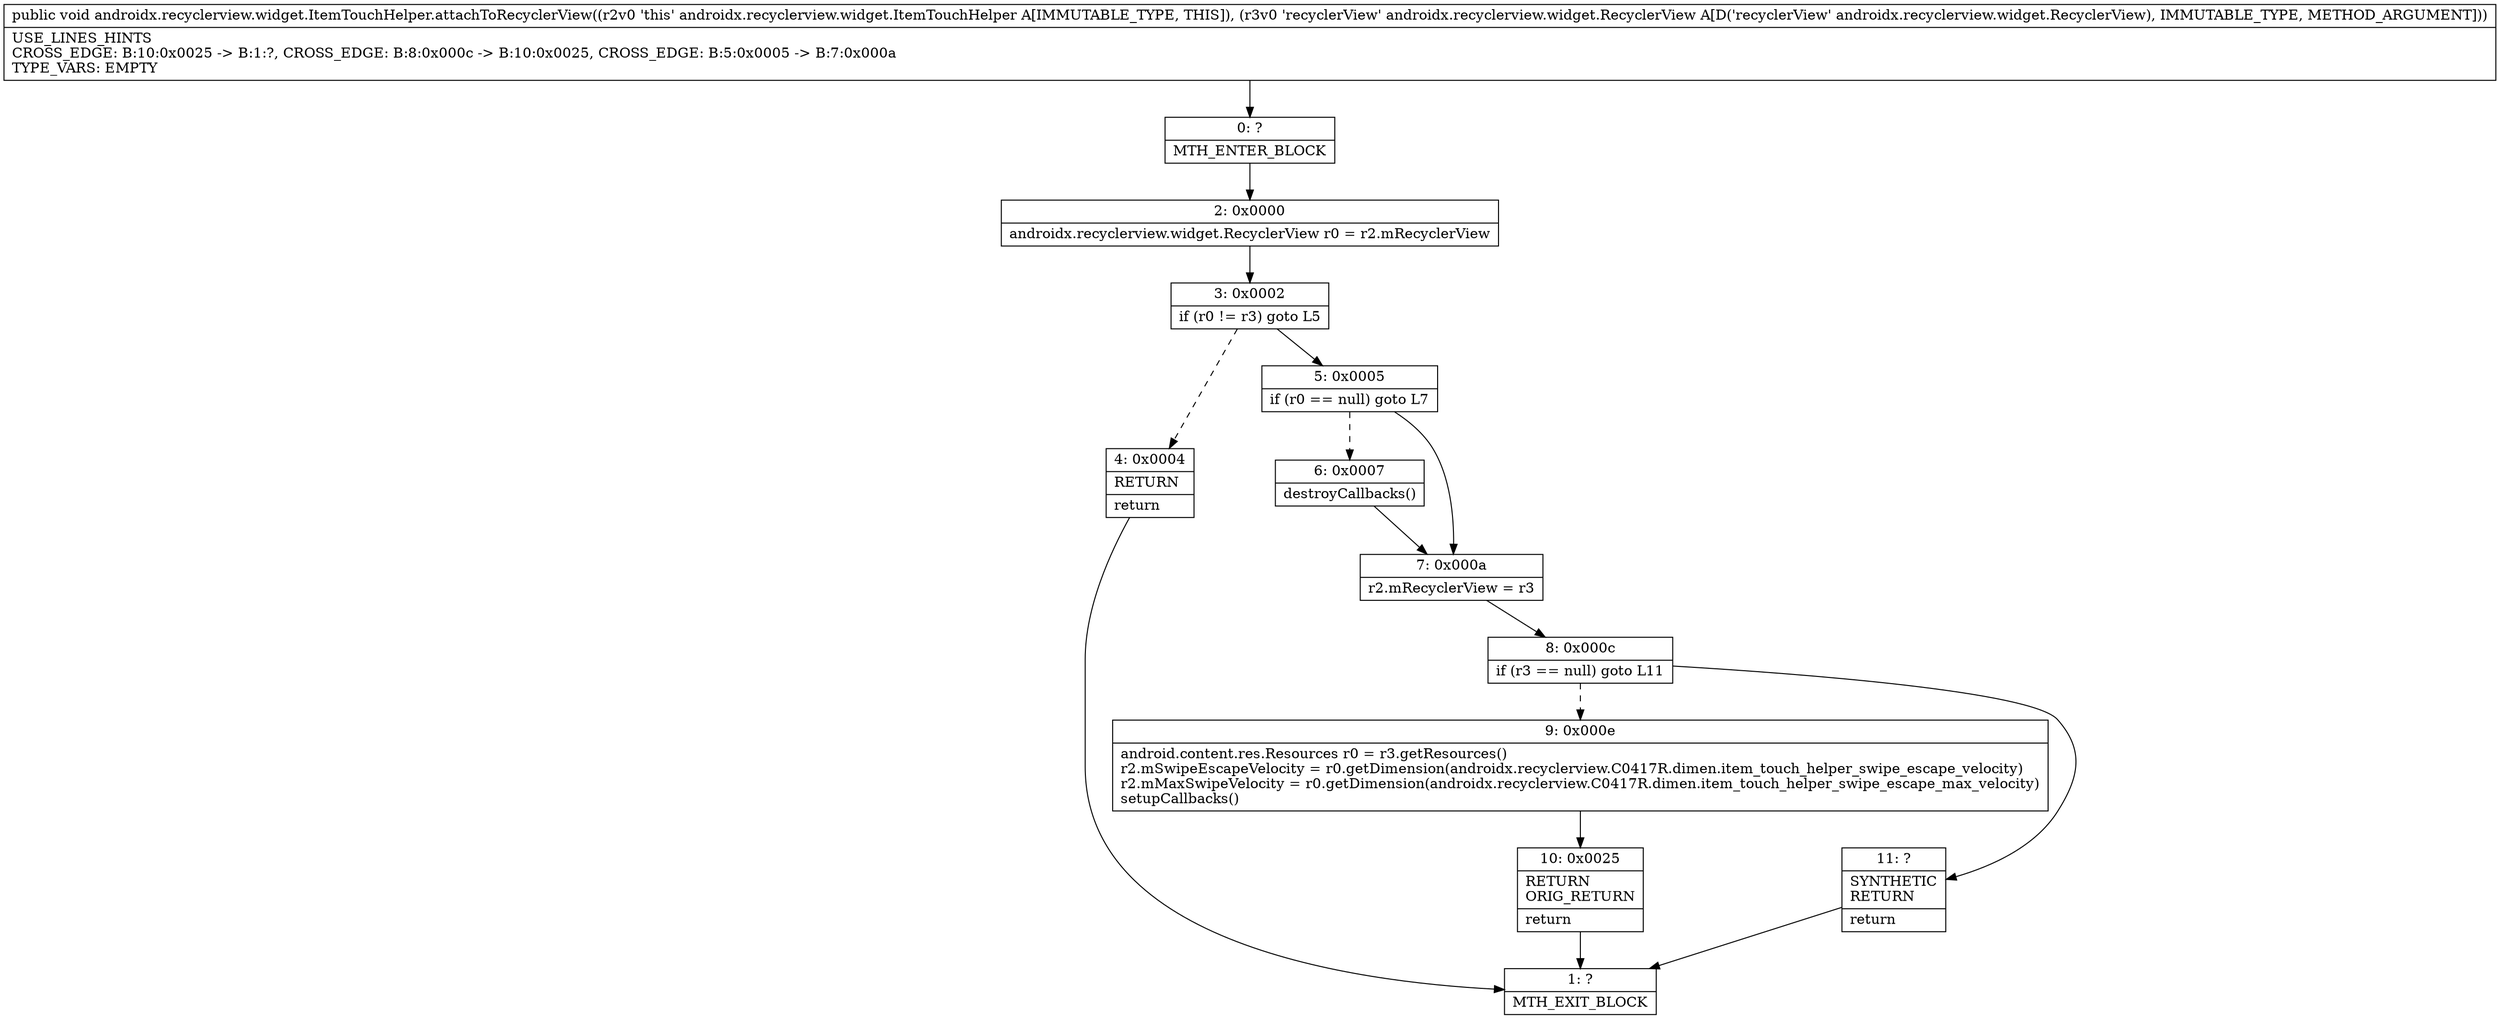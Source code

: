 digraph "CFG forandroidx.recyclerview.widget.ItemTouchHelper.attachToRecyclerView(Landroidx\/recyclerview\/widget\/RecyclerView;)V" {
Node_0 [shape=record,label="{0\:\ ?|MTH_ENTER_BLOCK\l}"];
Node_2 [shape=record,label="{2\:\ 0x0000|androidx.recyclerview.widget.RecyclerView r0 = r2.mRecyclerView\l}"];
Node_3 [shape=record,label="{3\:\ 0x0002|if (r0 != r3) goto L5\l}"];
Node_4 [shape=record,label="{4\:\ 0x0004|RETURN\l|return\l}"];
Node_1 [shape=record,label="{1\:\ ?|MTH_EXIT_BLOCK\l}"];
Node_5 [shape=record,label="{5\:\ 0x0005|if (r0 == null) goto L7\l}"];
Node_6 [shape=record,label="{6\:\ 0x0007|destroyCallbacks()\l}"];
Node_7 [shape=record,label="{7\:\ 0x000a|r2.mRecyclerView = r3\l}"];
Node_8 [shape=record,label="{8\:\ 0x000c|if (r3 == null) goto L11\l}"];
Node_9 [shape=record,label="{9\:\ 0x000e|android.content.res.Resources r0 = r3.getResources()\lr2.mSwipeEscapeVelocity = r0.getDimension(androidx.recyclerview.C0417R.dimen.item_touch_helper_swipe_escape_velocity)\lr2.mMaxSwipeVelocity = r0.getDimension(androidx.recyclerview.C0417R.dimen.item_touch_helper_swipe_escape_max_velocity)\lsetupCallbacks()\l}"];
Node_10 [shape=record,label="{10\:\ 0x0025|RETURN\lORIG_RETURN\l|return\l}"];
Node_11 [shape=record,label="{11\:\ ?|SYNTHETIC\lRETURN\l|return\l}"];
MethodNode[shape=record,label="{public void androidx.recyclerview.widget.ItemTouchHelper.attachToRecyclerView((r2v0 'this' androidx.recyclerview.widget.ItemTouchHelper A[IMMUTABLE_TYPE, THIS]), (r3v0 'recyclerView' androidx.recyclerview.widget.RecyclerView A[D('recyclerView' androidx.recyclerview.widget.RecyclerView), IMMUTABLE_TYPE, METHOD_ARGUMENT]))  | USE_LINES_HINTS\lCROSS_EDGE: B:10:0x0025 \-\> B:1:?, CROSS_EDGE: B:8:0x000c \-\> B:10:0x0025, CROSS_EDGE: B:5:0x0005 \-\> B:7:0x000a\lTYPE_VARS: EMPTY\l}"];
MethodNode -> Node_0;Node_0 -> Node_2;
Node_2 -> Node_3;
Node_3 -> Node_4[style=dashed];
Node_3 -> Node_5;
Node_4 -> Node_1;
Node_5 -> Node_6[style=dashed];
Node_5 -> Node_7;
Node_6 -> Node_7;
Node_7 -> Node_8;
Node_8 -> Node_9[style=dashed];
Node_8 -> Node_11;
Node_9 -> Node_10;
Node_10 -> Node_1;
Node_11 -> Node_1;
}


